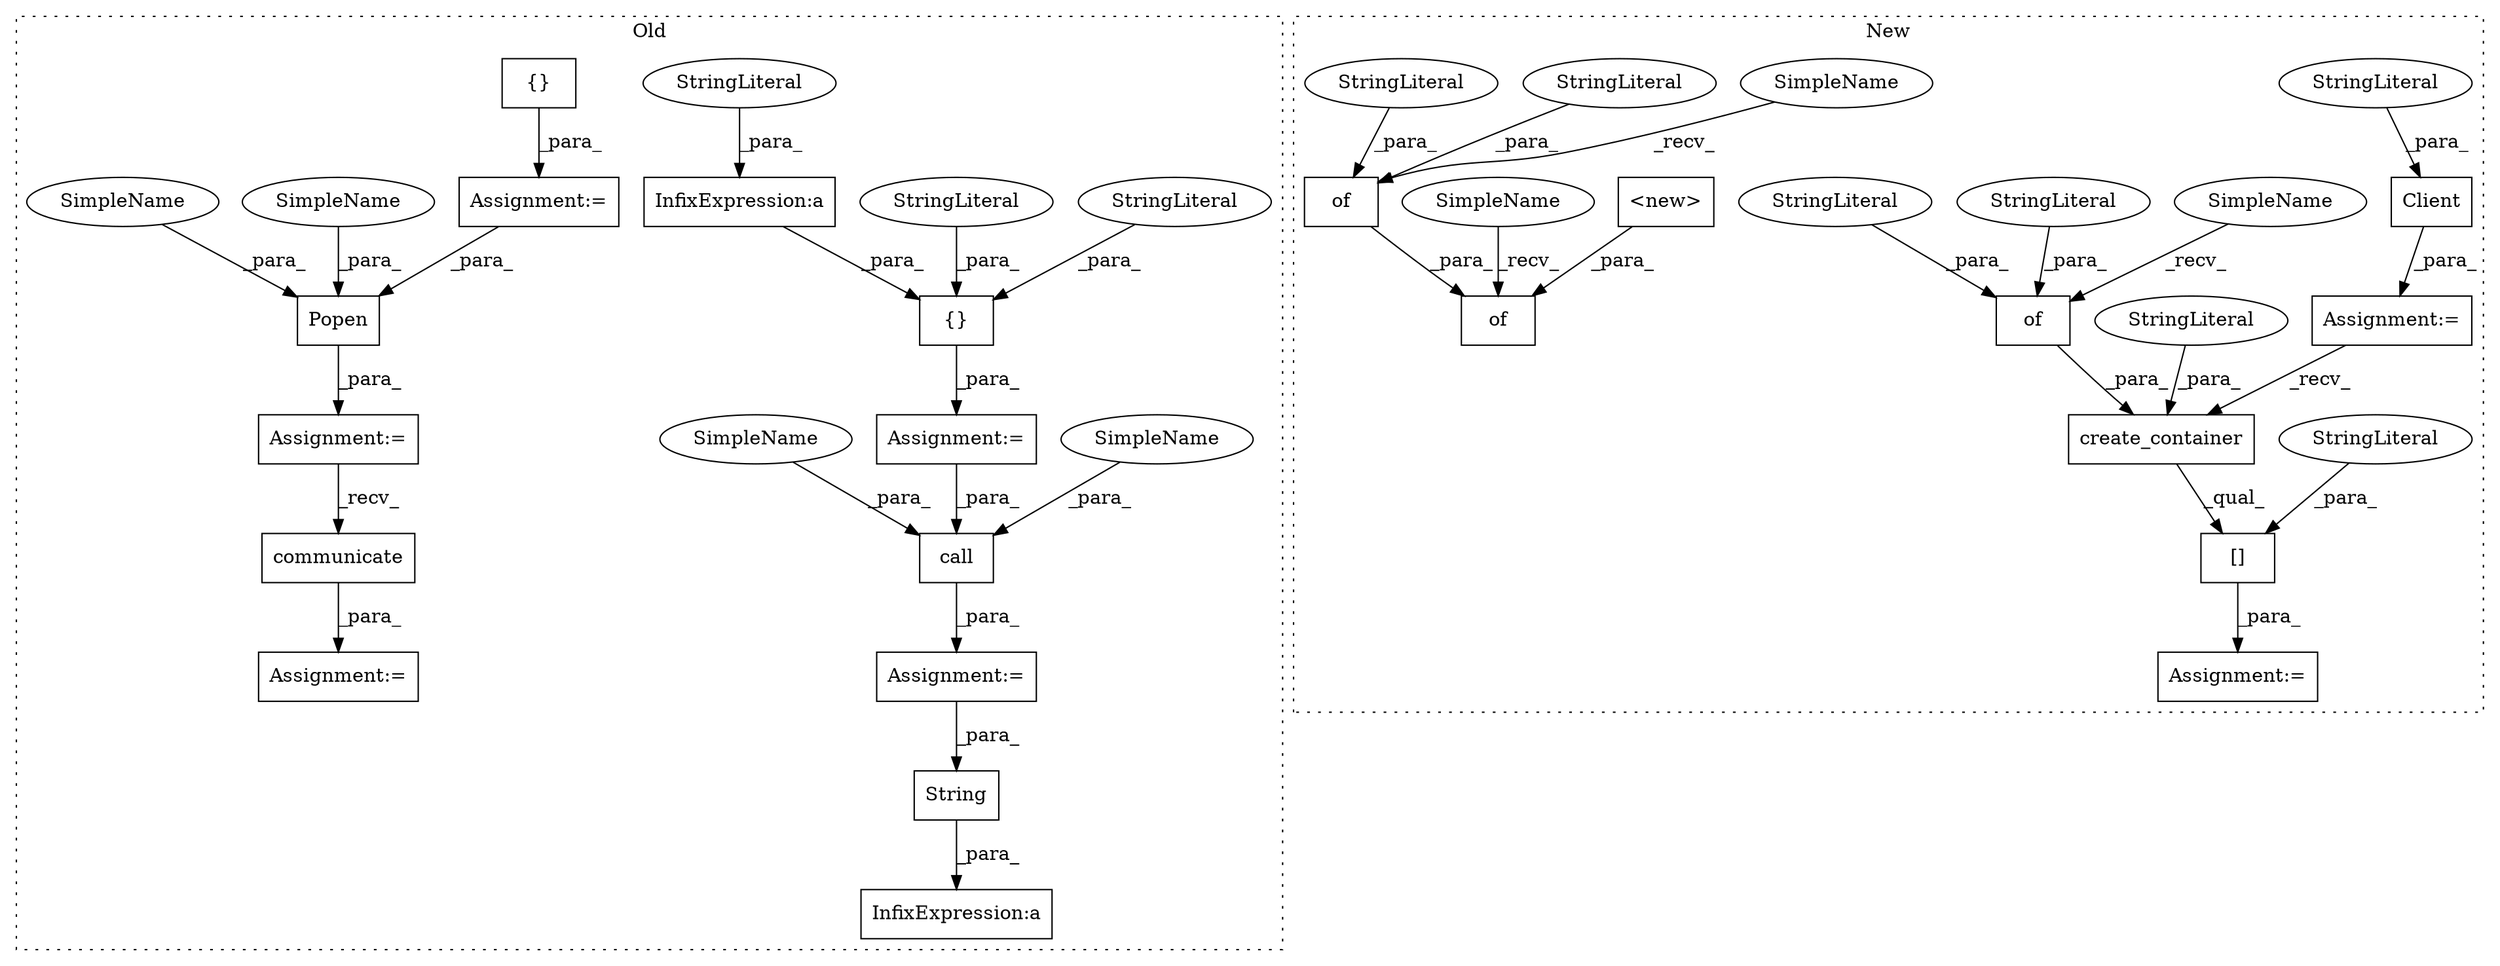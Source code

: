 digraph G {
subgraph cluster0 {
1 [label="communicate" a="32" s="3171" l="13" shape="box"];
3 [label="Popen" a="32" s="3101,3120" l="6,1" shape="box"];
6 [label="{}" a="4" s="2756,3084" l="1,1" shape="box"];
19 [label="Assignment:=" a="7" s="2743" l="1" shape="box"];
20 [label="Assignment:=" a="7" s="3100" l="1" shape="box"];
22 [label="Assignment:=" a="7" s="3161" l="2" shape="box"];
23 [label="call" a="32" s="3647,3665" l="5,1" shape="box"];
24 [label="InfixExpression:a" a="27" s="3816" l="3" shape="box"];
25 [label="InfixExpression:a" a="27" s="3525" l="12" shape="box"];
26 [label="{}" a="4" s="3494,3624" l="1,1" shape="box"];
27 [label="String" a="32" s="3819,3837" l="7,1" shape="box"];
28 [label="StringLiteral" a="45" s="3495" l="8" shape="ellipse"];
29 [label="StringLiteral" a="45" s="3504" l="4" shape="ellipse"];
30 [label="StringLiteral" a="45" s="3510" l="15" shape="ellipse"];
31 [label="Assignment:=" a="7" s="3646" l="1" shape="box"];
32 [label="Assignment:=" a="7" s="3481" l="1" shape="box"];
33 [label="SimpleName" a="42" s="3661" l="4" shape="ellipse"];
34 [label="SimpleName" a="42" s="3656" l="4" shape="ellipse"];
35 [label="SimpleName" a="42" s="3116" l="4" shape="ellipse"];
36 [label="SimpleName" a="42" s="3111" l="4" shape="ellipse"];
label = "Old";
style="dotted";
}
subgraph cluster1 {
2 [label="Client" a="32" s="3191,3226" l="7,1" shape="box"];
4 [label="create_container" a="32" s="3285,3355" l="17,1" shape="box"];
5 [label="[]" a="2" s="3278,3361" l="79,1" shape="box"];
7 [label="StringLiteral" a="45" s="3198" l="28" shape="ellipse"];
8 [label="StringLiteral" a="45" s="3357" l="4" shape="ellipse"];
9 [label="StringLiteral" a="45" s="3302" l="17" shape="ellipse"];
10 [label="of" a="32" s="3324,3354" l="3,1" shape="box"];
11 [label="of" a="32" s="3474,3491" l="3,1" shape="box"];
12 [label="StringLiteral" a="45" s="3484" l="7" shape="ellipse"];
13 [label="StringLiteral" a="45" s="3477" l="6" shape="ellipse"];
14 [label="StringLiteral" a="45" s="3341" l="2" shape="ellipse"];
15 [label="StringLiteral" a="45" s="3327" l="13" shape="ellipse"];
16 [label="of" a="32" s="3395,3492" l="3,1" shape="box"];
17 [label="<new>" a="14" s="3398" l="22" shape="box"];
18 [label="Assignment:=" a="7" s="3276" l="2" shape="box"];
21 [label="Assignment:=" a="7" s="3190" l="1" shape="box"];
37 [label="SimpleName" a="42" s="3391" l="3" shape="ellipse"];
38 [label="SimpleName" a="42" s="3320" l="3" shape="ellipse"];
39 [label="SimpleName" a="42" s="3470" l="3" shape="ellipse"];
label = "New";
style="dotted";
}
1 -> 22 [label="_para_"];
2 -> 21 [label="_para_"];
3 -> 20 [label="_para_"];
4 -> 5 [label="_qual_"];
5 -> 18 [label="_para_"];
6 -> 19 [label="_para_"];
7 -> 2 [label="_para_"];
8 -> 5 [label="_para_"];
9 -> 4 [label="_para_"];
10 -> 4 [label="_para_"];
11 -> 16 [label="_para_"];
12 -> 11 [label="_para_"];
13 -> 11 [label="_para_"];
14 -> 10 [label="_para_"];
15 -> 10 [label="_para_"];
17 -> 16 [label="_para_"];
19 -> 3 [label="_para_"];
20 -> 1 [label="_recv_"];
21 -> 4 [label="_recv_"];
23 -> 31 [label="_para_"];
25 -> 26 [label="_para_"];
26 -> 32 [label="_para_"];
27 -> 24 [label="_para_"];
28 -> 26 [label="_para_"];
29 -> 26 [label="_para_"];
30 -> 25 [label="_para_"];
31 -> 27 [label="_para_"];
32 -> 23 [label="_para_"];
33 -> 23 [label="_para_"];
34 -> 23 [label="_para_"];
35 -> 3 [label="_para_"];
36 -> 3 [label="_para_"];
37 -> 16 [label="_recv_"];
38 -> 10 [label="_recv_"];
39 -> 11 [label="_recv_"];
}